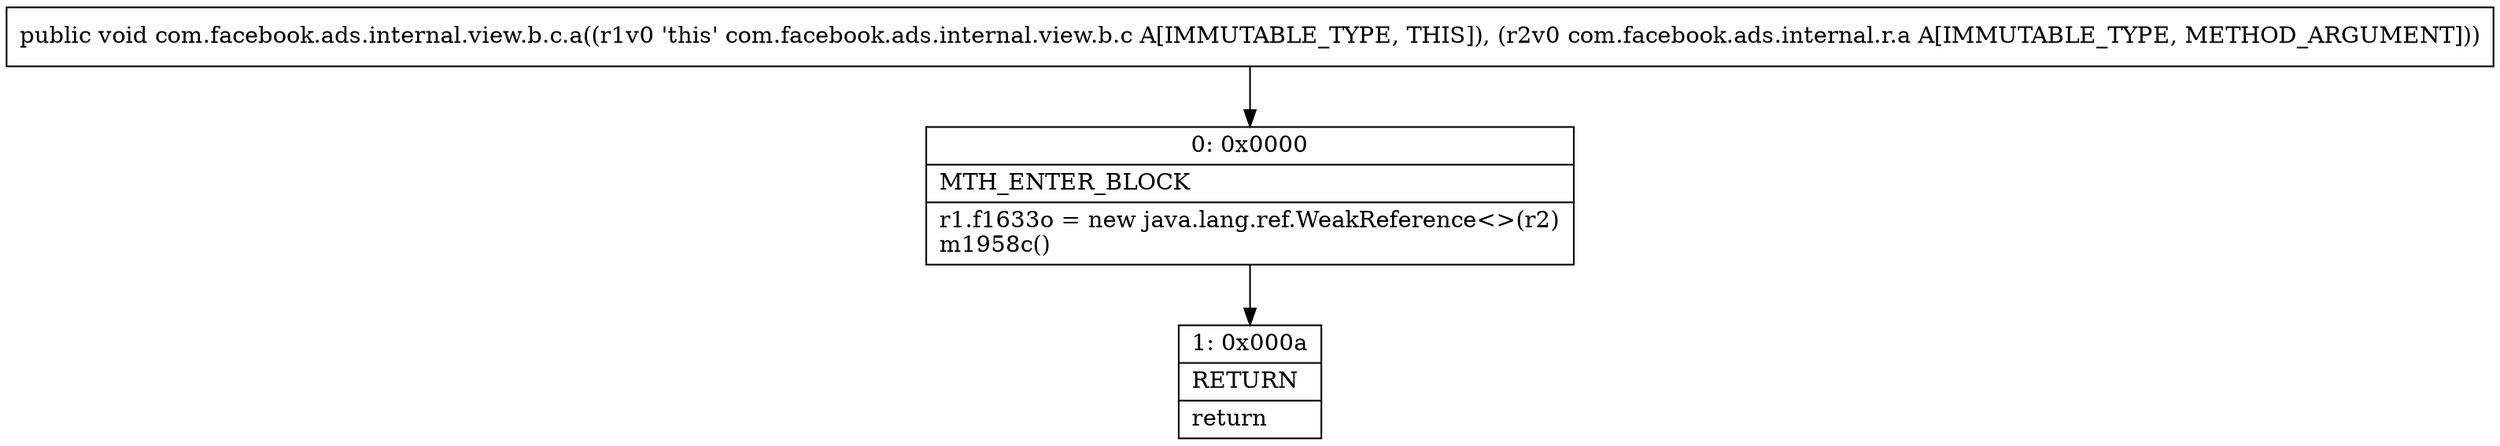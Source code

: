 digraph "CFG forcom.facebook.ads.internal.view.b.c.a(Lcom\/facebook\/ads\/internal\/r\/a;)V" {
Node_0 [shape=record,label="{0\:\ 0x0000|MTH_ENTER_BLOCK\l|r1.f1633o = new java.lang.ref.WeakReference\<\>(r2)\lm1958c()\l}"];
Node_1 [shape=record,label="{1\:\ 0x000a|RETURN\l|return\l}"];
MethodNode[shape=record,label="{public void com.facebook.ads.internal.view.b.c.a((r1v0 'this' com.facebook.ads.internal.view.b.c A[IMMUTABLE_TYPE, THIS]), (r2v0 com.facebook.ads.internal.r.a A[IMMUTABLE_TYPE, METHOD_ARGUMENT])) }"];
MethodNode -> Node_0;
Node_0 -> Node_1;
}

